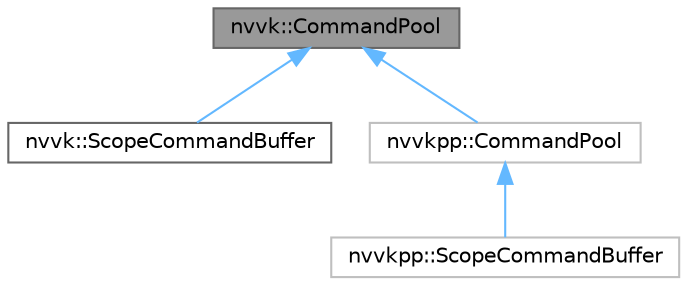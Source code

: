 digraph "nvvk::CommandPool"
{
 // LATEX_PDF_SIZE
  bgcolor="transparent";
  edge [fontname=Helvetica,fontsize=10,labelfontname=Helvetica,labelfontsize=10];
  node [fontname=Helvetica,fontsize=10,shape=box,height=0.2,width=0.4];
  Node1 [id="Node000001",label="nvvk::CommandPool",height=0.2,width=0.4,color="gray40", fillcolor="grey60", style="filled", fontcolor="black",tooltip=" "];
  Node1 -> Node2 [id="edge1_Node000001_Node000002",dir="back",color="steelblue1",style="solid",tooltip=" "];
  Node2 [id="Node000002",label="nvvk::ScopeCommandBuffer",height=0.2,width=0.4,color="gray40", fillcolor="white", style="filled",URL="$classnvvk_1_1_scope_command_buffer.html",tooltip=" "];
  Node1 -> Node3 [id="edge2_Node000001_Node000003",dir="back",color="steelblue1",style="solid",tooltip=" "];
  Node3 [id="Node000003",label="nvvkpp::CommandPool",height=0.2,width=0.4,color="grey75", fillcolor="white", style="filled",URL="$classnvvkpp_1_1_command_pool.html",tooltip=" "];
  Node3 -> Node4 [id="edge3_Node000003_Node000004",dir="back",color="steelblue1",style="solid",tooltip=" "];
  Node4 [id="Node000004",label="nvvkpp::ScopeCommandBuffer",height=0.2,width=0.4,color="grey75", fillcolor="white", style="filled",URL="$classnvvkpp_1_1_scope_command_buffer.html",tooltip=" "];
}
